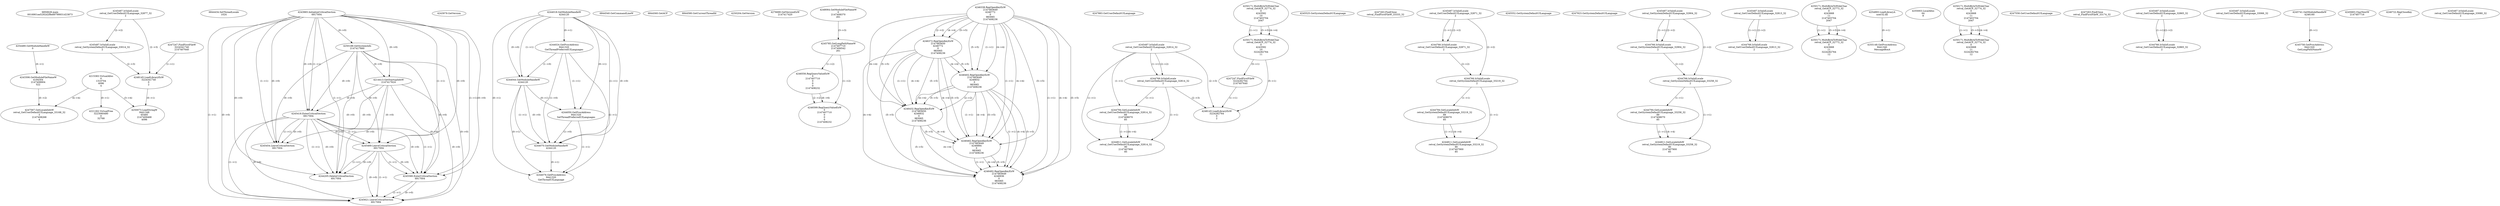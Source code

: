 // Global SCDG with merge call
digraph {
	0 [label="6850628.main
0016901ee5292d2f8e89799931d23873"]
	1 [label="4254480.GetModuleHandleW
0"]
	2 [label="6844434.SetThreadLocale
1024"]
	3 [label="4243965.InitializeCriticalSection
6917004"]
	4 [label="4243979.GetVersion
"]
	5 [label="4244018.GetModuleHandleW
4244120"]
	6 [label="4244024.GetProcAddress
9441320
GetThreadPreferredUILanguages"]
	5 -> 6 [label="(0-->1)"]
	7 [label="4244044.GetModuleHandleW
4244120"]
	5 -> 7 [label="(1-->1)"]
	5 -> 7 [label="(0-->0)"]
	6 -> 7 [label="(1-->0)"]
	8 [label="4244050.GetProcAddress
9441320
SetThreadPreferredUILanguages"]
	5 -> 8 [label="(0-->1)"]
	6 -> 8 [label="(1-->1)"]
	7 -> 8 [label="(0-->1)"]
	9 [label="4244070.GetModuleHandleW
4244120"]
	5 -> 9 [label="(1-->1)"]
	7 -> 9 [label="(1-->1)"]
	5 -> 9 [label="(0-->0)"]
	6 -> 9 [label="(1-->0)"]
	7 -> 9 [label="(0-->0)"]
	8 -> 9 [label="(1-->0)"]
	10 [label="4244076.GetProcAddress
9441320
GetThreadUILanguage"]
	5 -> 10 [label="(0-->1)"]
	6 -> 10 [label="(1-->1)"]
	7 -> 10 [label="(0-->1)"]
	8 -> 10 [label="(1-->1)"]
	9 -> 10 [label="(0-->1)"]
	11 [label="4250188.GetSystemInfo
2147417660"]
	3 -> 11 [label="(0-->0)"]
	12 [label="6844540.GetCommandLineW
"]
	13 [label="4214413.GetStartupInfoW
2147417624"]
	3 -> 13 [label="(0-->0)"]
	11 -> 13 [label="(0-->0)"]
	14 [label="6844560.GetACP
"]
	15 [label="6844580.GetCurrentThreadId
"]
	16 [label="4250204.GetVersion
"]
	17 [label="4276690.GetVersionExW
2147417420"]
	18 [label="4243306.GetModuleFileNameW
4194304
2147408904
522"]
	1 -> 18 [label="(0-->1)"]
	19 [label="4248064.GetModuleFileNameW
0
2147408370
261"]
	20 [label="4215383.VirtualAlloc
0
1310704
4096
4"]
	21 [label="4246338.RegOpenKeyExW
2147483649
4246772
0
983065
2147408236"]
	22 [label="4246372.RegOpenKeyExW
2147483650
4246772
0
983065
2147408236"]
	21 -> 22 [label="(2-->2)"]
	21 -> 22 [label="(4-->4)"]
	21 -> 22 [label="(5-->5)"]
	23 [label="4246402.RegOpenKeyExW
2147483649
4246832
0
983065
2147408236"]
	21 -> 23 [label="(1-->1)"]
	21 -> 23 [label="(4-->4)"]
	22 -> 23 [label="(4-->4)"]
	21 -> 23 [label="(5-->5)"]
	22 -> 23 [label="(5-->5)"]
	24 [label="4246432.RegOpenKeyExW
2147483650
4246832
0
983065
2147408236"]
	22 -> 24 [label="(1-->1)"]
	23 -> 24 [label="(2-->2)"]
	21 -> 24 [label="(4-->4)"]
	22 -> 24 [label="(4-->4)"]
	23 -> 24 [label="(4-->4)"]
	21 -> 24 [label="(5-->5)"]
	22 -> 24 [label="(5-->5)"]
	23 -> 24 [label="(5-->5)"]
	25 [label="4246462.RegOpenKeyExW
2147483649
4246884
0
983065
2147408236"]
	21 -> 25 [label="(1-->1)"]
	23 -> 25 [label="(1-->1)"]
	21 -> 25 [label="(4-->4)"]
	22 -> 25 [label="(4-->4)"]
	23 -> 25 [label="(4-->4)"]
	24 -> 25 [label="(4-->4)"]
	21 -> 25 [label="(5-->5)"]
	22 -> 25 [label="(5-->5)"]
	23 -> 25 [label="(5-->5)"]
	24 -> 25 [label="(5-->5)"]
	26 [label="4246492.RegOpenKeyExW
2147483649
4246936
0
983065
2147408236"]
	21 -> 26 [label="(1-->1)"]
	23 -> 26 [label="(1-->1)"]
	25 -> 26 [label="(1-->1)"]
	21 -> 26 [label="(4-->4)"]
	22 -> 26 [label="(4-->4)"]
	23 -> 26 [label="(4-->4)"]
	24 -> 26 [label="(4-->4)"]
	25 -> 26 [label="(4-->4)"]
	21 -> 26 [label="(5-->5)"]
	22 -> 26 [label="(5-->5)"]
	23 -> 26 [label="(5-->5)"]
	24 -> 26 [label="(5-->5)"]
	25 -> 26 [label="(5-->5)"]
	27 [label="4247883.GetUserDefaultUILanguage
"]
	28 [label="4245418.EnterCriticalSection
6917004"]
	3 -> 28 [label="(1-->1)"]
	3 -> 28 [label="(0-->0)"]
	11 -> 28 [label="(0-->0)"]
	13 -> 28 [label="(0-->0)"]
	29 [label="4245469.LeaveCriticalSection
6917004"]
	3 -> 29 [label="(1-->1)"]
	28 -> 29 [label="(1-->1)"]
	3 -> 29 [label="(0-->0)"]
	11 -> 29 [label="(0-->0)"]
	13 -> 29 [label="(0-->0)"]
	28 -> 29 [label="(0-->0)"]
	30 [label="4245487.IsValidLocale
retval_GetUserDefaultUILanguage_32814_32
2"]
	31 [label="4250171.MultiByteToWideChar
retval_GetACP_32774_32
0
4243592
10
2147403704
2047"]
	32 [label="4250171.MultiByteToWideChar
retval_GetACP_32774_32
0
4243592
10
3224282764
11"]
	31 -> 32 [label="(1-->1)"]
	31 -> 32 [label="(3-->3)"]
	31 -> 32 [label="(4-->4)"]
	33 [label="4244766.IsValidLocale
retval_GetUserDefaultUILanguage_32814_32
2"]
	30 -> 33 [label="(1-->1)"]
	30 -> 33 [label="(2-->2)"]
	34 [label="4244794.GetLocaleInfoW
retval_GetUserDefaultUILanguage_32814_32
89
2147408070
85"]
	30 -> 34 [label="(1-->1)"]
	33 -> 34 [label="(1-->1)"]
	35 [label="4244811.GetLocaleInfoW
retval_GetUserDefaultUILanguage_32814_32
90
2147407900
85"]
	30 -> 35 [label="(1-->1)"]
	33 -> 35 [label="(1-->1)"]
	34 -> 35 [label="(1-->1)"]
	34 -> 35 [label="(4-->4)"]
	36 [label="4245525.GetSystemDefaultUILanguage
"]
	37 [label="4245580.EnterCriticalSection
6917004"]
	3 -> 37 [label="(1-->1)"]
	28 -> 37 [label="(1-->1)"]
	29 -> 37 [label="(1-->1)"]
	3 -> 37 [label="(0-->0)"]
	11 -> 37 [label="(0-->0)"]
	13 -> 37 [label="(0-->0)"]
	28 -> 37 [label="(0-->0)"]
	29 -> 37 [label="(0-->0)"]
	38 [label="4245621.LeaveCriticalSection
6917004"]
	3 -> 38 [label="(1-->1)"]
	28 -> 38 [label="(1-->1)"]
	29 -> 38 [label="(1-->1)"]
	37 -> 38 [label="(1-->1)"]
	3 -> 38 [label="(0-->0)"]
	11 -> 38 [label="(0-->0)"]
	13 -> 38 [label="(0-->0)"]
	28 -> 38 [label="(0-->0)"]
	29 -> 38 [label="(0-->0)"]
	37 -> 38 [label="(0-->0)"]
	39 [label="4247247.FindFirstFileW
3224282764
2147407640"]
	32 -> 39 [label="(5-->1)"]
	40 [label="4247263.FindClose
retval_FindFirstFileW_33333_32"]
	41 [label="4248145.LoadLibraryExW
3224282764
0
2"]
	32 -> 41 [label="(5-->1)"]
	39 -> 41 [label="(1-->1)"]
	30 -> 41 [label="(2-->3)"]
	33 -> 41 [label="(2-->3)"]
	42 [label="4245487.IsValidLocale
retval_GetUserDefaultUILanguage_32871_32
2"]
	43 [label="4244766.IsValidLocale
retval_GetUserDefaultUILanguage_32871_32
2"]
	42 -> 43 [label="(1-->1)"]
	42 -> 43 [label="(2-->2)"]
	44 [label="4245552.GetSystemDefaultUILanguage
"]
	45 [label="4244766.IsValidLocale
retval_GetSystemDefaultUILanguage_33219_32
2"]
	42 -> 45 [label="(2-->2)"]
	43 -> 45 [label="(2-->2)"]
	46 [label="4244794.GetLocaleInfoW
retval_GetSystemDefaultUILanguage_33219_32
89
2147408070
85"]
	45 -> 46 [label="(1-->1)"]
	47 [label="4244811.GetLocaleInfoW
retval_GetSystemDefaultUILanguage_33219_32
90
2147407900
85"]
	45 -> 47 [label="(1-->1)"]
	46 -> 47 [label="(1-->1)"]
	46 -> 47 [label="(4-->4)"]
	48 [label="4245454.LeaveCriticalSection
6917004"]
	3 -> 48 [label="(1-->1)"]
	28 -> 48 [label="(1-->1)"]
	3 -> 48 [label="(0-->0)"]
	11 -> 48 [label="(0-->0)"]
	13 -> 48 [label="(0-->0)"]
	28 -> 48 [label="(0-->0)"]
	49 [label="4247923.GetSystemDefaultUILanguage
"]
	50 [label="4245487.IsValidLocale
retval_GetSystemDefaultUILanguage_32904_32
2"]
	51 [label="4244766.IsValidLocale
retval_GetSystemDefaultUILanguage_32904_32
2"]
	50 -> 51 [label="(1-->1)"]
	50 -> 51 [label="(2-->2)"]
	52 [label="4244766.IsValidLocale
retval_GetSystemDefaultUILanguage_33258_32
2"]
	50 -> 52 [label="(2-->2)"]
	51 -> 52 [label="(2-->2)"]
	53 [label="4244794.GetLocaleInfoW
retval_GetSystemDefaultUILanguage_33258_32
89
2147408070
85"]
	52 -> 53 [label="(1-->1)"]
	54 [label="4244811.GetLocaleInfoW
retval_GetSystemDefaultUILanguage_33258_32
90
2147407900
85"]
	52 -> 54 [label="(1-->1)"]
	53 -> 54 [label="(1-->1)"]
	53 -> 54 [label="(4-->4)"]
	55 [label="4245487.IsValidLocale
retval_GetUserDefaultUILanguage_32813_32
2"]
	56 [label="4250171.MultiByteToWideChar
retval_GetACP_32773_32
0
4243668
11
2147403704
2047"]
	57 [label="4250171.MultiByteToWideChar
retval_GetACP_32773_32
0
4243668
11
3224282764
12"]
	56 -> 57 [label="(1-->1)"]
	56 -> 57 [label="(3-->3)"]
	56 -> 57 [label="(4-->4)"]
	58 [label="4254893.LoadLibraryA
user32.dll"]
	59 [label="4255003.LocalAlloc
64
8"]
	60 [label="4255148.GetProcAddress
9441340
MessageBoxA"]
	58 -> 60 [label="(0-->1)"]
	61 [label="4244205.DeleteCriticalSection
6917004"]
	3 -> 61 [label="(1-->1)"]
	28 -> 61 [label="(1-->1)"]
	29 -> 61 [label="(1-->1)"]
	3 -> 61 [label="(0-->0)"]
	11 -> 61 [label="(0-->0)"]
	13 -> 61 [label="(0-->0)"]
	28 -> 61 [label="(0-->0)"]
	29 -> 61 [label="(0-->0)"]
	62 [label="4221262.VirtualFree
3223060480
0
32768"]
	20 -> 62 [label="(0-->1)"]
	63 [label="4250171.MultiByteToWideChar
retval_GetACP_32774_32
0
4243668
11
2147403704
2047"]
	64 [label="4250171.MultiByteToWideChar
retval_GetACP_32774_32
0
4243668
11
3224282764
12"]
	63 -> 64 [label="(1-->1)"]
	63 -> 64 [label="(3-->3)"]
	63 -> 64 [label="(4-->4)"]
	65 [label="4245487.IsValidLocale
retval_GetUserDefaultUILanguage_32877_32
2"]
	66 [label="4245487.IsValidLocale
retval_GetSystemDefaultUILanguage_33014_32
2"]
	65 -> 66 [label="(2-->2)"]
	67 [label="4247558.GetUserDefaultUILanguage
"]
	68 [label="4247567.GetLocaleInfoW
retval_GetUserDefaultUILanguage_33168_32
3
2147408268
4"]
	18 -> 68 [label="(0-->2)"]
	20 -> 68 [label="(4-->4)"]
	69 [label="4247247.FindFirstFileW
3224341740
2147407640"]
	70 [label="4247263.FindClose
retval_FindFirstFileW_33174_32"]
	71 [label="4248145.LoadLibraryExW
3224341740
0
2"]
	69 -> 71 [label="(1-->1)"]
	65 -> 71 [label="(2-->3)"]
	66 -> 71 [label="(2-->3)"]
	72 [label="4250073.LoadStringW
9441348
65485
2147409468
4096"]
	71 -> 72 [label="(0-->1)"]
	20 -> 72 [label="(3-->4)"]
	73 [label="4245487.IsValidLocale
retval_GetUserDefaultUILanguage_32865_32
2"]
	74 [label="4244766.IsValidLocale
retval_GetUserDefaultUILanguage_32865_32
2"]
	73 -> 74 [label="(1-->1)"]
	73 -> 74 [label="(2-->2)"]
	75 [label="4245487.IsValidLocale
retval_GetUserDefaultUILanguage_33066_32
2"]
	76 [label="4245741.GetModuleHandleW
4246160"]
	77 [label="4245758.GetProcAddress
9441320
GetLongPathNameW"]
	76 -> 77 [label="(0-->1)"]
	78 [label="4245785.GetLongPathNameW
2147407710
2147406542
261"]
	19 -> 78 [label="(3-->3)"]
	79 [label="4245683.CharNextW
2147407716"]
	80 [label="4246556.RegQueryValueExW
0
2147407710
0
0
0
2147408232"]
	78 -> 80 [label="(1-->2)"]
	81 [label="4246599.RegQueryValueExW
0
2147407710
0
0
0
2147408232"]
	78 -> 81 [label="(1-->2)"]
	80 -> 81 [label="(2-->2)"]
	80 -> 81 [label="(6-->6)"]
	82 [label="4246722.RegCloseKey
0"]
	83 [label="4245487.IsValidLocale
retval_GetUserDefaultUILanguage_33080_32
2"]
	84 [label="4244766.IsValidLocale
retval_GetUserDefaultUILanguage_32813_32
2"]
	55 -> 84 [label="(1-->1)"]
	55 -> 84 [label="(2-->2)"]
}
